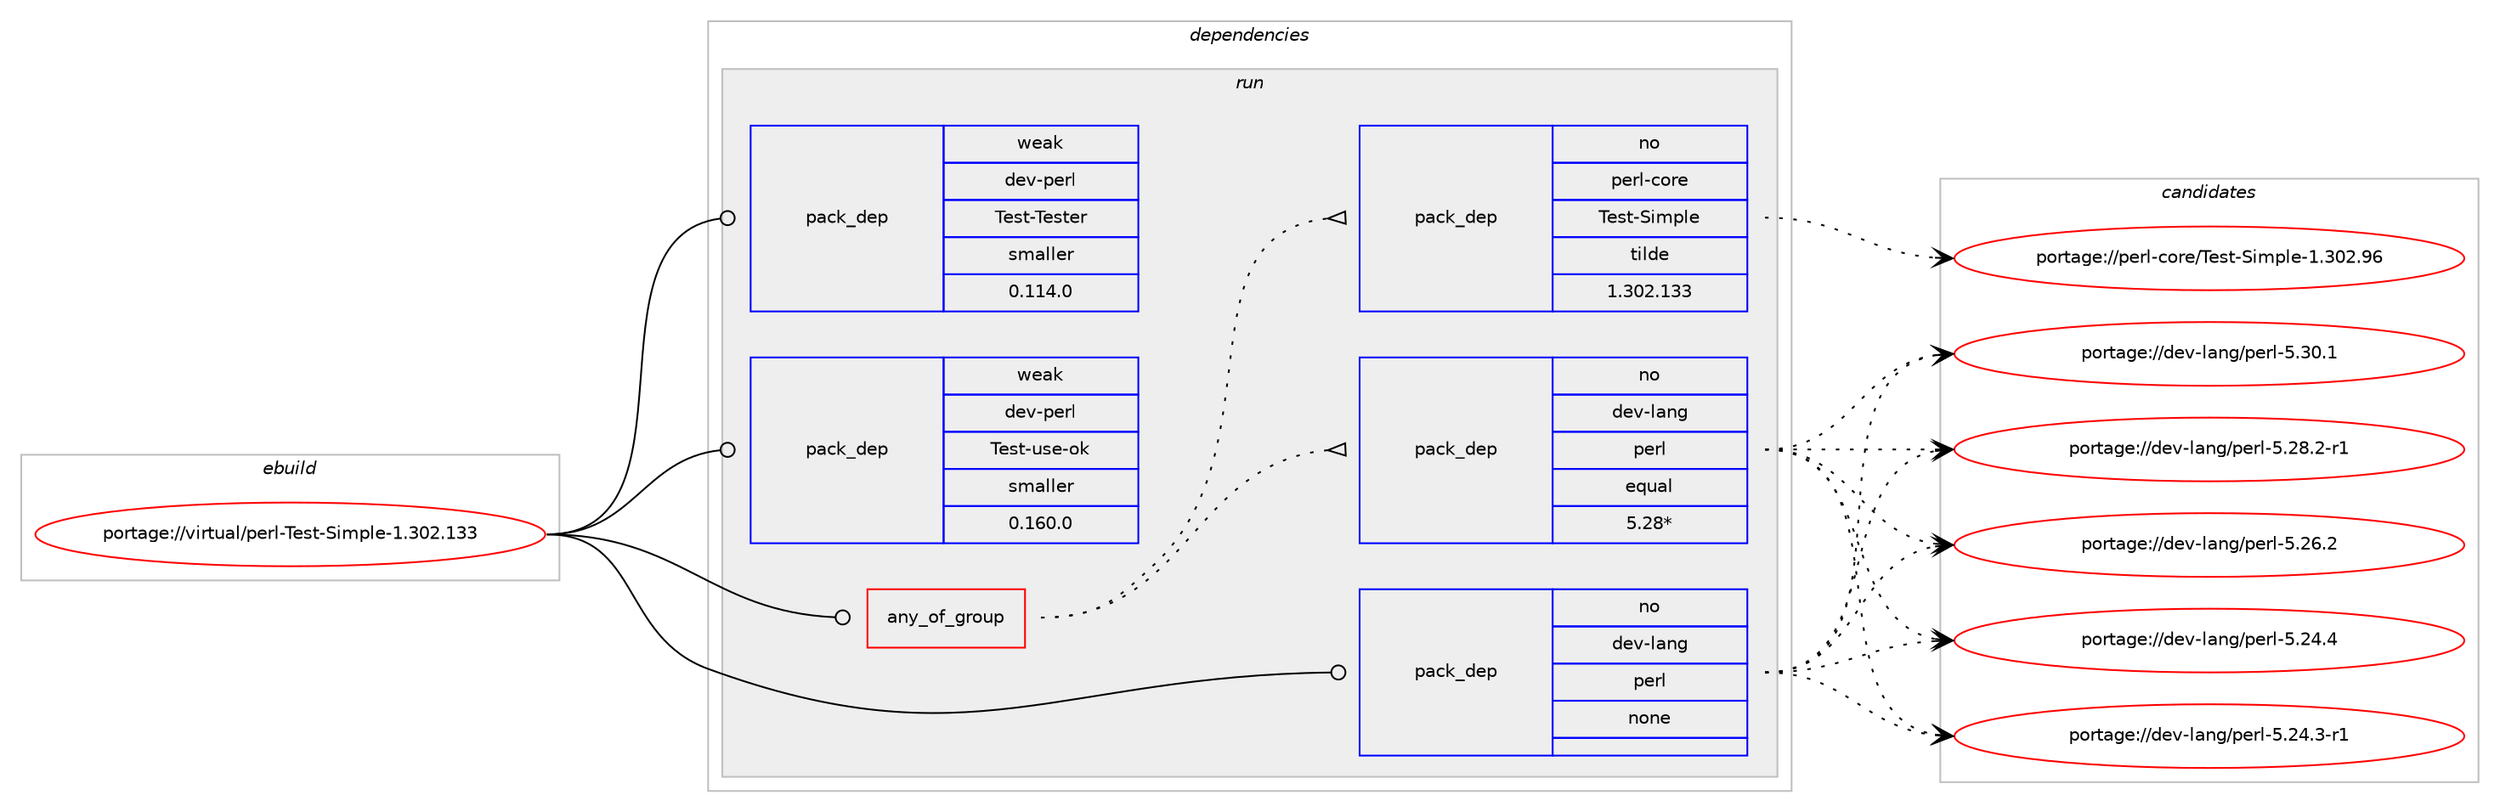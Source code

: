 digraph prolog {

# *************
# Graph options
# *************

newrank=true;
concentrate=true;
compound=true;
graph [rankdir=LR,fontname=Helvetica,fontsize=10,ranksep=1.5];#, ranksep=2.5, nodesep=0.2];
edge  [arrowhead=vee];
node  [fontname=Helvetica,fontsize=10];

# **********
# The ebuild
# **********

subgraph cluster_leftcol {
color=gray;
label=<<i>ebuild</i>>;
id [label="portage://virtual/perl-Test-Simple-1.302.133", color=red, width=4, href="../virtual/perl-Test-Simple-1.302.133.svg"];
}

# ****************
# The dependencies
# ****************

subgraph cluster_midcol {
color=gray;
label=<<i>dependencies</i>>;
subgraph cluster_compile {
fillcolor="#eeeeee";
style=filled;
label=<<i>compile</i>>;
}
subgraph cluster_compileandrun {
fillcolor="#eeeeee";
style=filled;
label=<<i>compile and run</i>>;
}
subgraph cluster_run {
fillcolor="#eeeeee";
style=filled;
label=<<i>run</i>>;
subgraph any743 {
dependency38761 [label=<<TABLE BORDER="0" CELLBORDER="1" CELLSPACING="0" CELLPADDING="4"><TR><TD CELLPADDING="10">any_of_group</TD></TR></TABLE>>, shape=none, color=red];subgraph pack30998 {
dependency38762 [label=<<TABLE BORDER="0" CELLBORDER="1" CELLSPACING="0" CELLPADDING="4" WIDTH="220"><TR><TD ROWSPAN="6" CELLPADDING="30">pack_dep</TD></TR><TR><TD WIDTH="110">no</TD></TR><TR><TD>dev-lang</TD></TR><TR><TD>perl</TD></TR><TR><TD>equal</TD></TR><TR><TD>5.28*</TD></TR></TABLE>>, shape=none, color=blue];
}
dependency38761:e -> dependency38762:w [weight=20,style="dotted",arrowhead="oinv"];
subgraph pack30999 {
dependency38763 [label=<<TABLE BORDER="0" CELLBORDER="1" CELLSPACING="0" CELLPADDING="4" WIDTH="220"><TR><TD ROWSPAN="6" CELLPADDING="30">pack_dep</TD></TR><TR><TD WIDTH="110">no</TD></TR><TR><TD>perl-core</TD></TR><TR><TD>Test-Simple</TD></TR><TR><TD>tilde</TD></TR><TR><TD>1.302.133</TD></TR></TABLE>>, shape=none, color=blue];
}
dependency38761:e -> dependency38763:w [weight=20,style="dotted",arrowhead="oinv"];
}
id:e -> dependency38761:w [weight=20,style="solid",arrowhead="odot"];
subgraph pack31000 {
dependency38764 [label=<<TABLE BORDER="0" CELLBORDER="1" CELLSPACING="0" CELLPADDING="4" WIDTH="220"><TR><TD ROWSPAN="6" CELLPADDING="30">pack_dep</TD></TR><TR><TD WIDTH="110">no</TD></TR><TR><TD>dev-lang</TD></TR><TR><TD>perl</TD></TR><TR><TD>none</TD></TR><TR><TD></TD></TR></TABLE>>, shape=none, color=blue];
}
id:e -> dependency38764:w [weight=20,style="solid",arrowhead="odot"];
subgraph pack31001 {
dependency38765 [label=<<TABLE BORDER="0" CELLBORDER="1" CELLSPACING="0" CELLPADDING="4" WIDTH="220"><TR><TD ROWSPAN="6" CELLPADDING="30">pack_dep</TD></TR><TR><TD WIDTH="110">weak</TD></TR><TR><TD>dev-perl</TD></TR><TR><TD>Test-Tester</TD></TR><TR><TD>smaller</TD></TR><TR><TD>0.114.0</TD></TR></TABLE>>, shape=none, color=blue];
}
id:e -> dependency38765:w [weight=20,style="solid",arrowhead="odot"];
subgraph pack31002 {
dependency38766 [label=<<TABLE BORDER="0" CELLBORDER="1" CELLSPACING="0" CELLPADDING="4" WIDTH="220"><TR><TD ROWSPAN="6" CELLPADDING="30">pack_dep</TD></TR><TR><TD WIDTH="110">weak</TD></TR><TR><TD>dev-perl</TD></TR><TR><TD>Test-use-ok</TD></TR><TR><TD>smaller</TD></TR><TR><TD>0.160.0</TD></TR></TABLE>>, shape=none, color=blue];
}
id:e -> dependency38766:w [weight=20,style="solid",arrowhead="odot"];
}
}

# **************
# The candidates
# **************

subgraph cluster_choices {
rank=same;
color=gray;
label=<<i>candidates</i>>;

subgraph choice30998 {
color=black;
nodesep=1;
choice10010111845108971101034711210111410845534651484649 [label="portage://dev-lang/perl-5.30.1", color=red, width=4,href="../dev-lang/perl-5.30.1.svg"];
choice100101118451089711010347112101114108455346505646504511449 [label="portage://dev-lang/perl-5.28.2-r1", color=red, width=4,href="../dev-lang/perl-5.28.2-r1.svg"];
choice10010111845108971101034711210111410845534650544650 [label="portage://dev-lang/perl-5.26.2", color=red, width=4,href="../dev-lang/perl-5.26.2.svg"];
choice10010111845108971101034711210111410845534650524652 [label="portage://dev-lang/perl-5.24.4", color=red, width=4,href="../dev-lang/perl-5.24.4.svg"];
choice100101118451089711010347112101114108455346505246514511449 [label="portage://dev-lang/perl-5.24.3-r1", color=red, width=4,href="../dev-lang/perl-5.24.3-r1.svg"];
dependency38762:e -> choice10010111845108971101034711210111410845534651484649:w [style=dotted,weight="100"];
dependency38762:e -> choice100101118451089711010347112101114108455346505646504511449:w [style=dotted,weight="100"];
dependency38762:e -> choice10010111845108971101034711210111410845534650544650:w [style=dotted,weight="100"];
dependency38762:e -> choice10010111845108971101034711210111410845534650524652:w [style=dotted,weight="100"];
dependency38762:e -> choice100101118451089711010347112101114108455346505246514511449:w [style=dotted,weight="100"];
}
subgraph choice30999 {
color=black;
nodesep=1;
choice112101114108459911111410147841011151164583105109112108101454946514850465754 [label="portage://perl-core/Test-Simple-1.302.96", color=red, width=4,href="../perl-core/Test-Simple-1.302.96.svg"];
dependency38763:e -> choice112101114108459911111410147841011151164583105109112108101454946514850465754:w [style=dotted,weight="100"];
}
subgraph choice31000 {
color=black;
nodesep=1;
choice10010111845108971101034711210111410845534651484649 [label="portage://dev-lang/perl-5.30.1", color=red, width=4,href="../dev-lang/perl-5.30.1.svg"];
choice100101118451089711010347112101114108455346505646504511449 [label="portage://dev-lang/perl-5.28.2-r1", color=red, width=4,href="../dev-lang/perl-5.28.2-r1.svg"];
choice10010111845108971101034711210111410845534650544650 [label="portage://dev-lang/perl-5.26.2", color=red, width=4,href="../dev-lang/perl-5.26.2.svg"];
choice10010111845108971101034711210111410845534650524652 [label="portage://dev-lang/perl-5.24.4", color=red, width=4,href="../dev-lang/perl-5.24.4.svg"];
choice100101118451089711010347112101114108455346505246514511449 [label="portage://dev-lang/perl-5.24.3-r1", color=red, width=4,href="../dev-lang/perl-5.24.3-r1.svg"];
dependency38764:e -> choice10010111845108971101034711210111410845534651484649:w [style=dotted,weight="100"];
dependency38764:e -> choice100101118451089711010347112101114108455346505646504511449:w [style=dotted,weight="100"];
dependency38764:e -> choice10010111845108971101034711210111410845534650544650:w [style=dotted,weight="100"];
dependency38764:e -> choice10010111845108971101034711210111410845534650524652:w [style=dotted,weight="100"];
dependency38764:e -> choice100101118451089711010347112101114108455346505246514511449:w [style=dotted,weight="100"];
}
subgraph choice31001 {
color=black;
nodesep=1;
}
subgraph choice31002 {
color=black;
nodesep=1;
}
}

}
